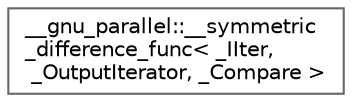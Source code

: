 digraph "Graphical Class Hierarchy"
{
 // LATEX_PDF_SIZE
  bgcolor="transparent";
  edge [fontname=Helvetica,fontsize=10,labelfontname=Helvetica,labelfontsize=10];
  node [fontname=Helvetica,fontsize=10,shape=box,height=0.2,width=0.4];
  rankdir="LR";
  Node0 [id="Node000000",label="__gnu_parallel::__symmetric\l_difference_func\< _IIter,\l _OutputIterator, _Compare \>",height=0.2,width=0.4,color="grey40", fillcolor="white", style="filled",URL="$struct____gnu__parallel_1_1____symmetric__difference__func.html",tooltip=" "];
}
